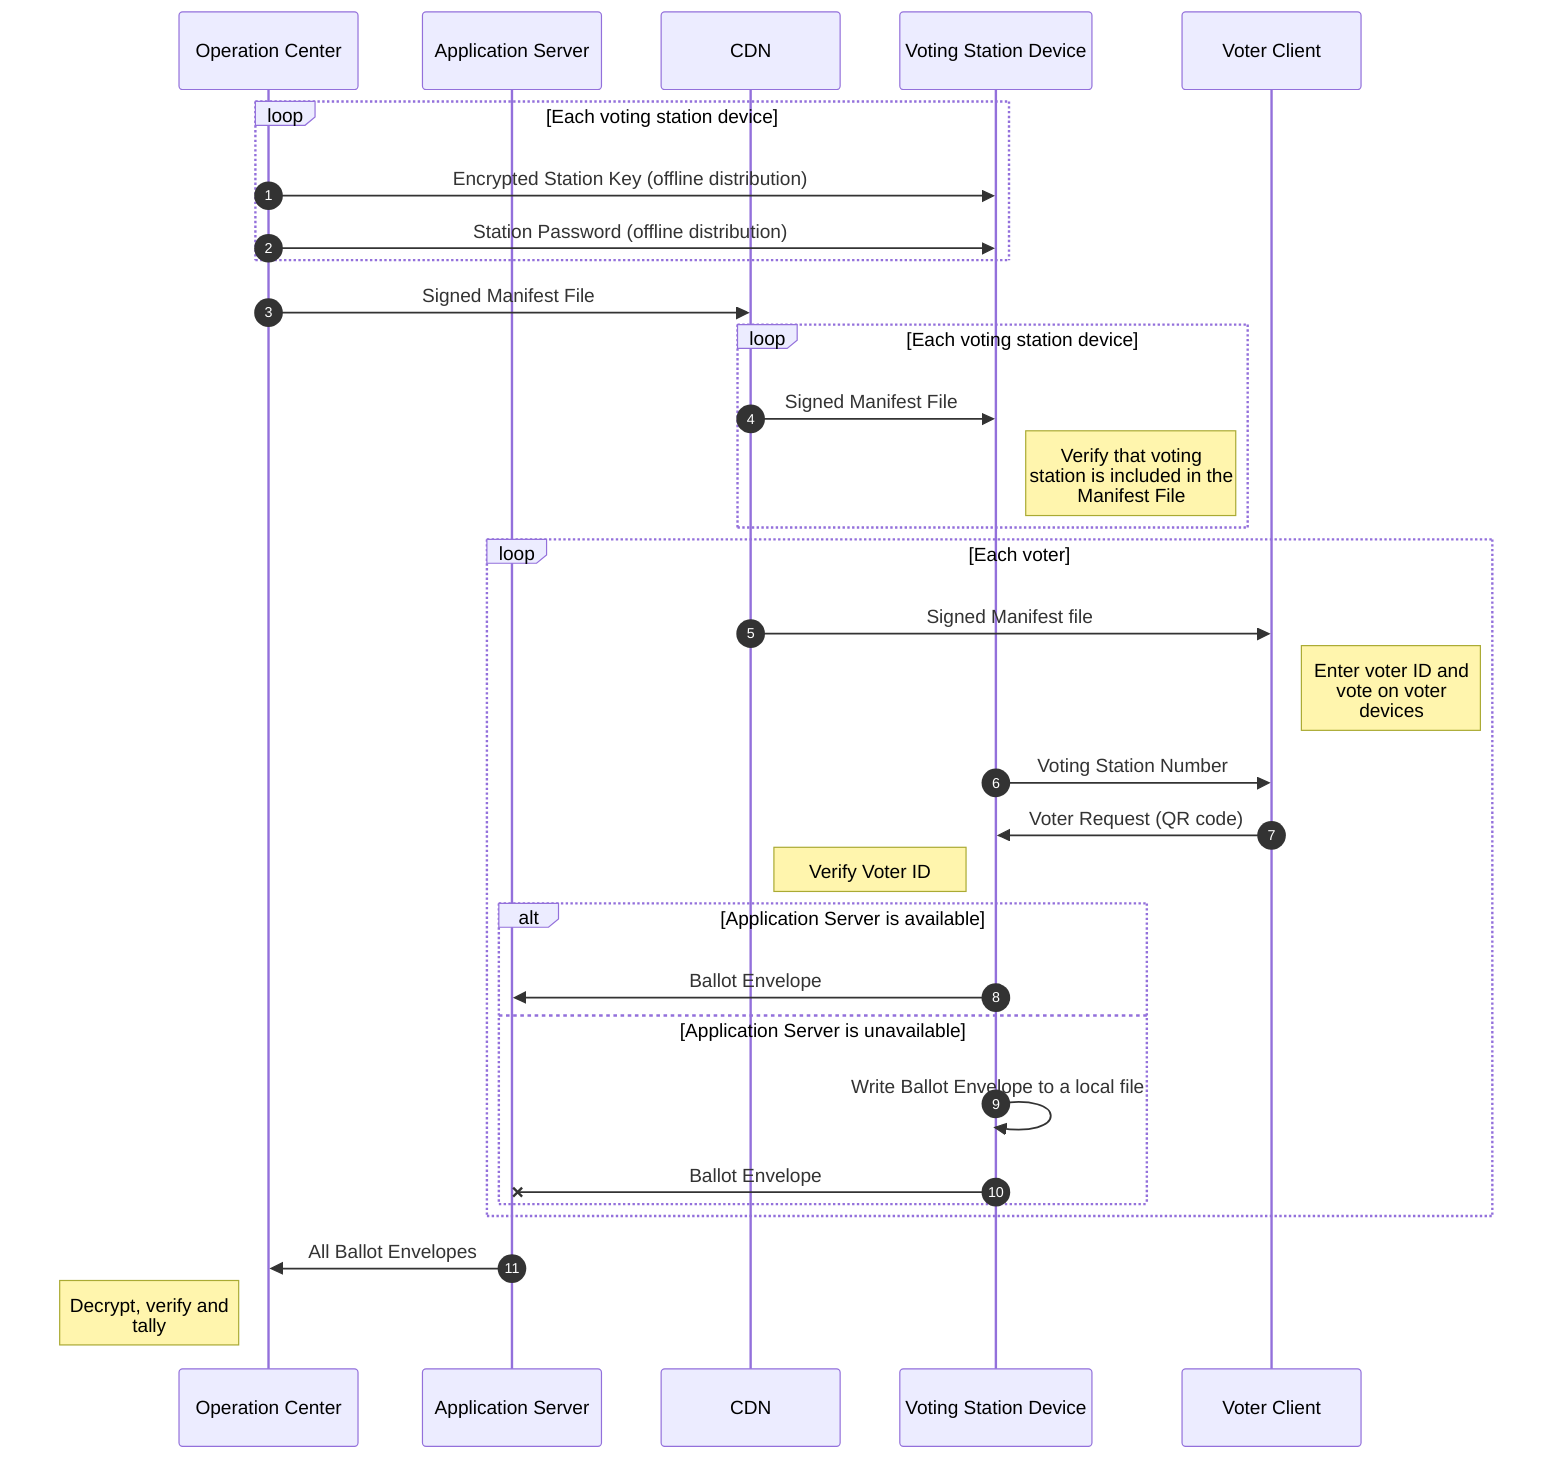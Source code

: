 sequenceDiagram
  autonumber
  participant Operation Center
  participant Application Server
  participant CDN
  participant Voting Station Device
  participant Voter Client


  loop Each voting station device
    Operation Center->>Voting Station Device: Encrypted Station Key (offline distribution)
    Operation Center->>Voting Station Device: Station Password (offline distribution)
  end
  Operation Center->>CDN: Signed Manifest File
  loop Each voting station device
    CDN->>Voting Station Device: Signed Manifest File
    note right of Voting Station Device: Verify that voting<br>station is included in the<br>Manifest File
  end

  loop Each voter
    CDN->>Voter Client: Signed Manifest file
    note right of Voter Client: Enter voter ID and<br>vote on voter<br>devices
    Voting Station Device->>Voter Client: Voting Station Number
    Voter Client->>Voting Station Device: Voter Request (QR code)
    note left of Voting Station Device: Verify Voter ID
    alt Application Server is available
      Voting Station Device->>Application Server: Ballot Envelope
    else Application Server is unavailable
      Voting Station Device->>Voting Station Device: Write Ballot Envelope to a local file
      Voting Station Device-xApplication Server: Ballot Envelope
    end
  end

  Application Server->>Operation Center: All Ballot Envelopes
  note left of Operation Center: Decrypt, verify and<br>tally